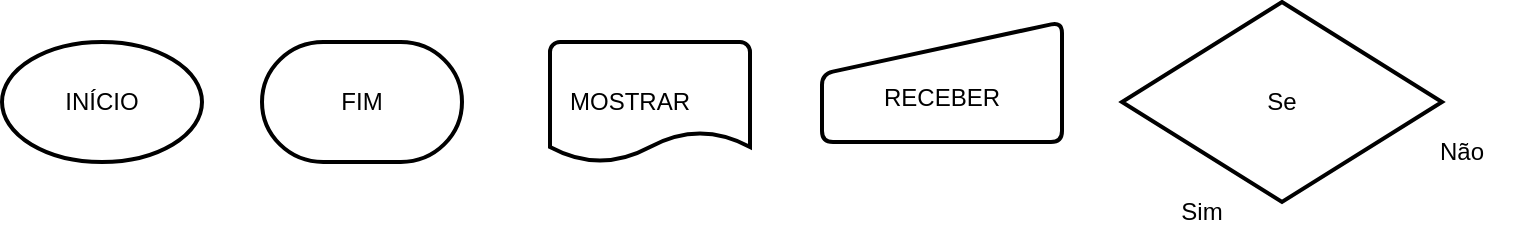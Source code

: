 <mxfile version="24.2.0" type="google">
  <diagram name="Página-1" id="YaodWM4rF0w2jXEnI48o">
    <mxGraphModel dx="1434" dy="790" grid="1" gridSize="10" guides="1" tooltips="1" connect="1" arrows="1" fold="1" page="1" pageScale="1" pageWidth="827" pageHeight="1169" math="0" shadow="0">
      <root>
        <mxCell id="0" />
        <mxCell id="1" parent="0" />
        <mxCell id="mkC84a64jZhmxL_3bRKL-1" value="INÍCIO" style="strokeWidth=2;html=1;shape=mxgraph.flowchart.start_1;whiteSpace=wrap;" vertex="1" parent="1">
          <mxGeometry x="40" y="40" width="100" height="60" as="geometry" />
        </mxCell>
        <mxCell id="mkC84a64jZhmxL_3bRKL-2" value="FIM" style="strokeWidth=2;html=1;shape=mxgraph.flowchart.terminator;whiteSpace=wrap;" vertex="1" parent="1">
          <mxGeometry x="170" y="40" width="100" height="60" as="geometry" />
        </mxCell>
        <mxCell id="mkC84a64jZhmxL_3bRKL-3" value="MOSTRAR&lt;span style=&quot;white-space: pre;&quot;&gt;&#x9;&lt;/span&gt;" style="strokeWidth=2;html=1;shape=mxgraph.flowchart.document2;whiteSpace=wrap;size=0.25;" vertex="1" parent="1">
          <mxGeometry x="314" y="40" width="100" height="60" as="geometry" />
        </mxCell>
        <mxCell id="mkC84a64jZhmxL_3bRKL-4" value="&lt;div&gt;&lt;br&gt;&lt;/div&gt;RECEBER" style="html=1;strokeWidth=2;shape=manualInput;whiteSpace=wrap;rounded=1;size=26;arcSize=11;" vertex="1" parent="1">
          <mxGeometry x="450" y="30" width="120" height="60" as="geometry" />
        </mxCell>
        <mxCell id="mkC84a64jZhmxL_3bRKL-10" value="" style="group" vertex="1" connectable="0" parent="1">
          <mxGeometry x="600" y="20" width="200" height="120" as="geometry" />
        </mxCell>
        <mxCell id="mkC84a64jZhmxL_3bRKL-5" value="Se" style="strokeWidth=2;html=1;shape=mxgraph.flowchart.decision;whiteSpace=wrap;" vertex="1" parent="mkC84a64jZhmxL_3bRKL-10">
          <mxGeometry width="160" height="100" as="geometry" />
        </mxCell>
        <mxCell id="mkC84a64jZhmxL_3bRKL-7" value="Sim" style="text;html=1;align=center;verticalAlign=middle;whiteSpace=wrap;rounded=0;" vertex="1" parent="mkC84a64jZhmxL_3bRKL-10">
          <mxGeometry x="10" y="90" width="60" height="30" as="geometry" />
        </mxCell>
        <mxCell id="mkC84a64jZhmxL_3bRKL-8" value="Não" style="text;html=1;align=center;verticalAlign=middle;whiteSpace=wrap;rounded=0;" vertex="1" parent="mkC84a64jZhmxL_3bRKL-10">
          <mxGeometry x="140" y="60" width="60" height="30" as="geometry" />
        </mxCell>
      </root>
    </mxGraphModel>
  </diagram>
</mxfile>
